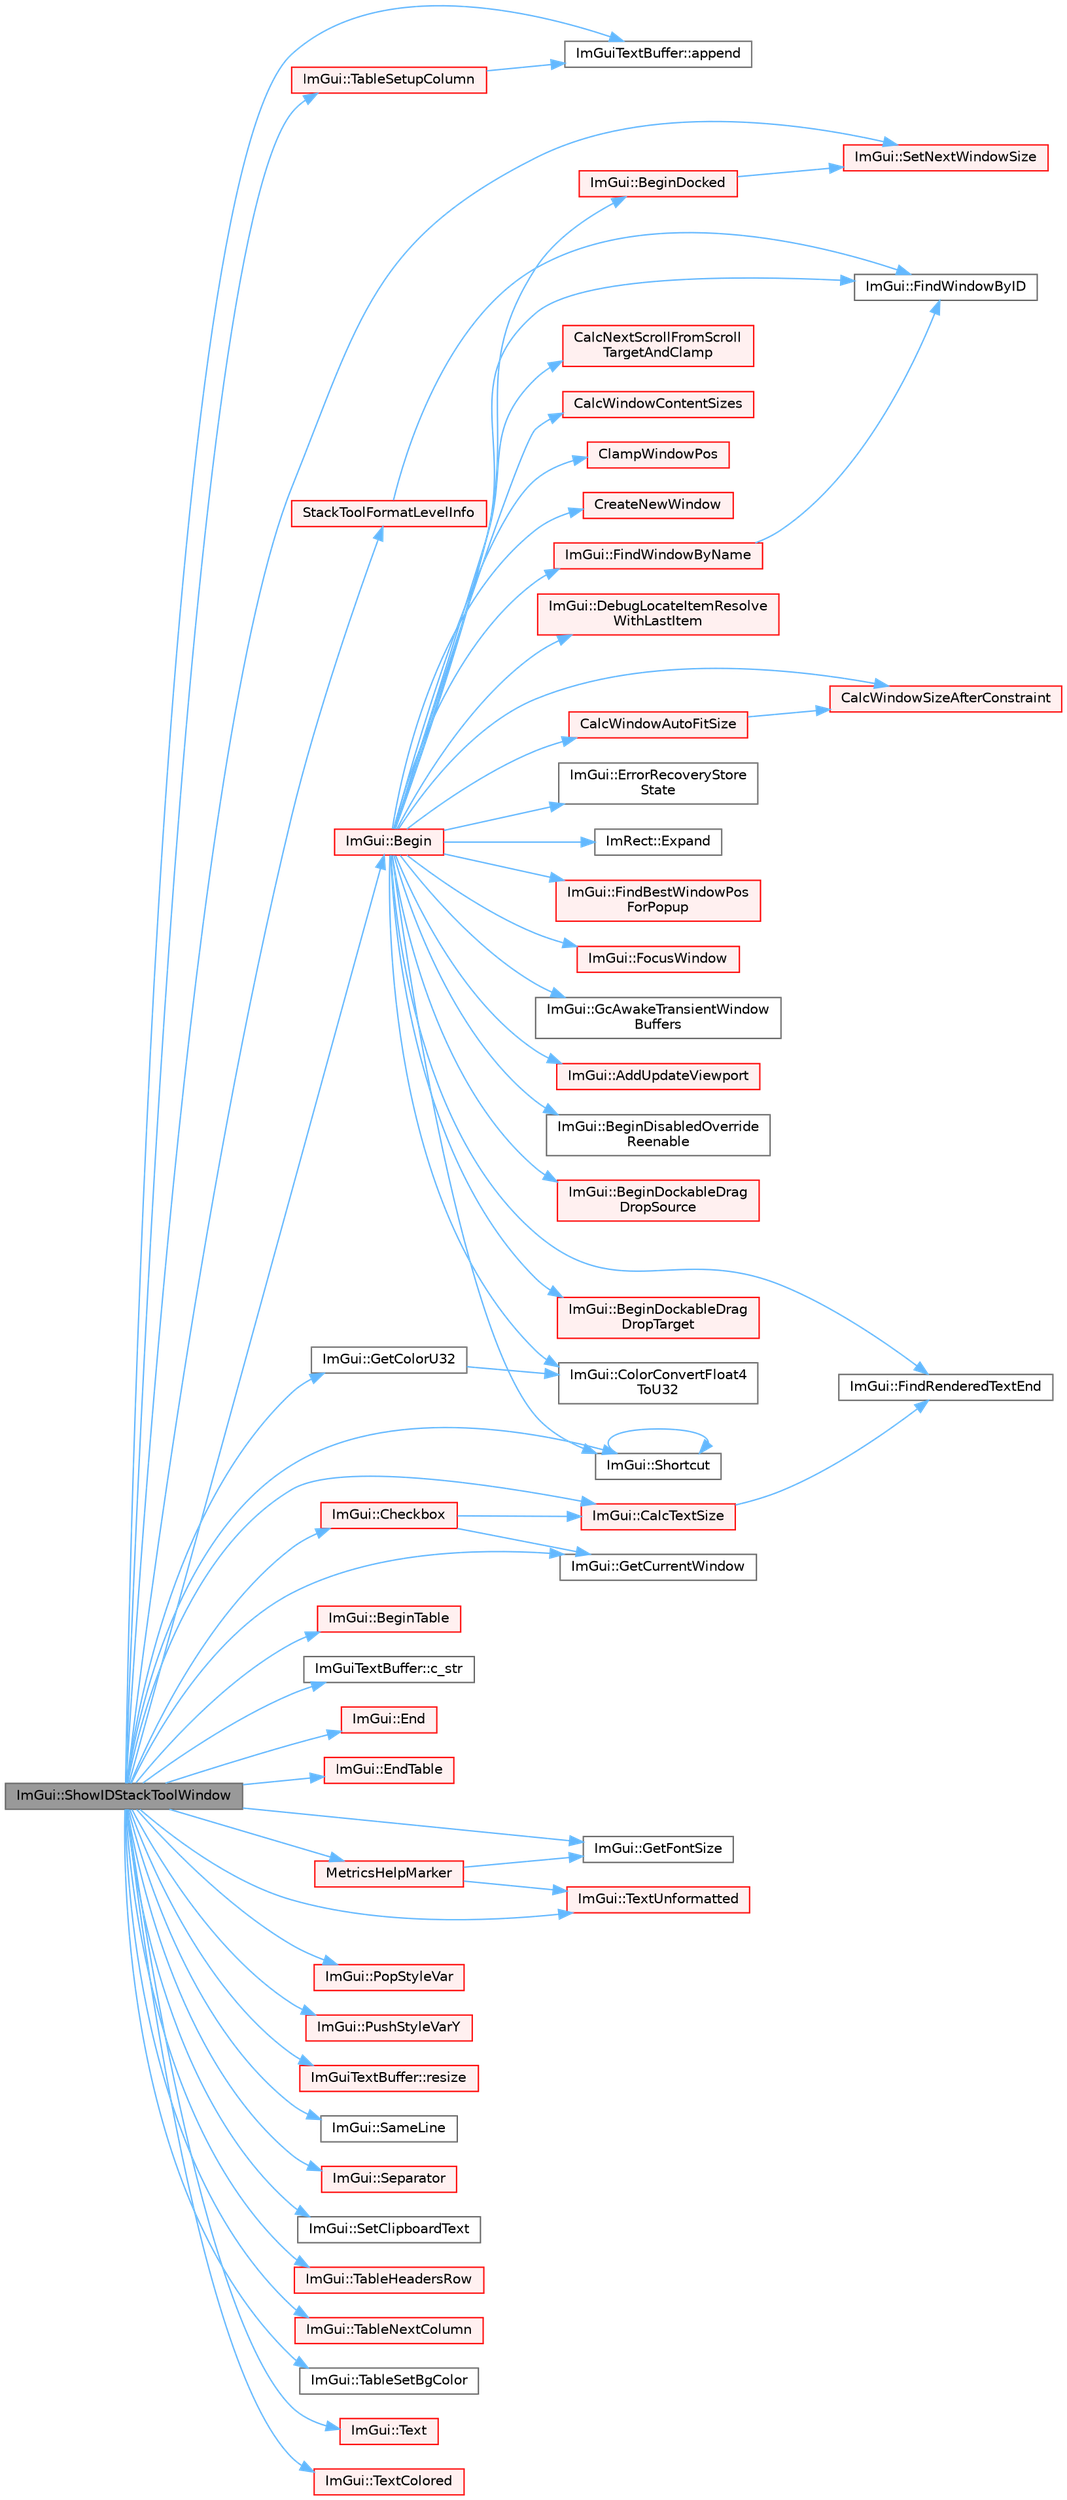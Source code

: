 digraph "ImGui::ShowIDStackToolWindow"
{
 // LATEX_PDF_SIZE
  bgcolor="transparent";
  edge [fontname=Helvetica,fontsize=10,labelfontname=Helvetica,labelfontsize=10];
  node [fontname=Helvetica,fontsize=10,shape=box,height=0.2,width=0.4];
  rankdir="LR";
  Node1 [id="Node000001",label="ImGui::ShowIDStackToolWindow",height=0.2,width=0.4,color="gray40", fillcolor="grey60", style="filled", fontcolor="black",tooltip=" "];
  Node1 -> Node2 [id="edge1_Node000001_Node000002",color="steelblue1",style="solid",tooltip=" "];
  Node2 [id="Node000002",label="ImGuiTextBuffer::append",height=0.2,width=0.4,color="grey40", fillcolor="white", style="filled",URL="$struct_im_gui_text_buffer.html#a9101840866a9e5408ea1e25a779a40dc",tooltip=" "];
  Node1 -> Node3 [id="edge2_Node000001_Node000003",color="steelblue1",style="solid",tooltip=" "];
  Node3 [id="Node000003",label="ImGui::Begin",height=0.2,width=0.4,color="red", fillcolor="#FFF0F0", style="filled",URL="$namespace_im_gui.html#a581e58db0bc930bafa4a5d23093a2b99",tooltip=" "];
  Node3 -> Node4 [id="edge3_Node000003_Node000004",color="steelblue1",style="solid",tooltip=" "];
  Node4 [id="Node000004",label="ImGui::AddUpdateViewport",height=0.2,width=0.4,color="red", fillcolor="#FFF0F0", style="filled",URL="$namespace_im_gui.html#ada58e5d3e2efc3cef60f213d771408d8",tooltip=" "];
  Node3 -> Node20 [id="edge4_Node000003_Node000020",color="steelblue1",style="solid",tooltip=" "];
  Node20 [id="Node000020",label="ImGui::BeginDisabledOverride\lReenable",height=0.2,width=0.4,color="grey40", fillcolor="white", style="filled",URL="$namespace_im_gui.html#a26b36756e219b7129f894e1c2feb17a8",tooltip=" "];
  Node3 -> Node21 [id="edge5_Node000003_Node000021",color="steelblue1",style="solid",tooltip=" "];
  Node21 [id="Node000021",label="ImGui::BeginDockableDrag\lDropSource",height=0.2,width=0.4,color="red", fillcolor="#FFF0F0", style="filled",URL="$namespace_im_gui.html#a7a435b1565d4884e42a5ee5667f21a1f",tooltip=" "];
  Node3 -> Node371 [id="edge6_Node000003_Node000371",color="steelblue1",style="solid",tooltip=" "];
  Node371 [id="Node000371",label="ImGui::BeginDockableDrag\lDropTarget",height=0.2,width=0.4,color="red", fillcolor="#FFF0F0", style="filled",URL="$namespace_im_gui.html#a1725ff3becdb963b97c16d69d4c9f308",tooltip=" "];
  Node3 -> Node415 [id="edge7_Node000003_Node000415",color="steelblue1",style="solid",tooltip=" "];
  Node415 [id="Node000415",label="ImGui::BeginDocked",height=0.2,width=0.4,color="red", fillcolor="#FFF0F0", style="filled",URL="$namespace_im_gui.html#a627bb85e7c0ab597360f63719bfb1e55",tooltip=" "];
  Node415 -> Node460 [id="edge8_Node000415_Node000460",color="steelblue1",style="solid",tooltip=" "];
  Node460 [id="Node000460",label="ImGui::SetNextWindowSize",height=0.2,width=0.4,color="red", fillcolor="#FFF0F0", style="filled",URL="$namespace_im_gui.html#ab33717bb71ef5e393ae18656fc6b229d",tooltip=" "];
  Node3 -> Node263 [id="edge9_Node000003_Node000263",color="steelblue1",style="solid",tooltip=" "];
  Node263 [id="Node000263",label="CalcNextScrollFromScroll\lTargetAndClamp",height=0.2,width=0.4,color="red", fillcolor="#FFF0F0", style="filled",URL="$imgui_8cpp.html#a07abb80a54115cb5cf9da03351e29533",tooltip=" "];
  Node3 -> Node239 [id="edge10_Node000003_Node000239",color="steelblue1",style="solid",tooltip=" "];
  Node239 [id="Node000239",label="CalcWindowAutoFitSize",height=0.2,width=0.4,color="red", fillcolor="#FFF0F0", style="filled",URL="$imgui_8cpp.html#acbe6338daf87dc6ab636f02f1367eb41",tooltip=" "];
  Node239 -> Node242 [id="edge11_Node000239_Node000242",color="steelblue1",style="solid",tooltip=" "];
  Node242 [id="Node000242",label="CalcWindowSizeAfterConstraint",height=0.2,width=0.4,color="red", fillcolor="#FFF0F0", style="filled",URL="$imgui_8cpp.html#a0c4618a6985c33c4936f1d9f1c7b26b4",tooltip=" "];
  Node3 -> Node244 [id="edge12_Node000003_Node000244",color="steelblue1",style="solid",tooltip=" "];
  Node244 [id="Node000244",label="CalcWindowContentSizes",height=0.2,width=0.4,color="red", fillcolor="#FFF0F0", style="filled",URL="$imgui_8cpp.html#a6eddef51b4880a9f1dca88837f71fc6e",tooltip=" "];
  Node3 -> Node242 [id="edge13_Node000003_Node000242",color="steelblue1",style="solid",tooltip=" "];
  Node3 -> Node461 [id="edge14_Node000003_Node000461",color="steelblue1",style="solid",tooltip=" "];
  Node461 [id="Node000461",label="ClampWindowPos",height=0.2,width=0.4,color="red", fillcolor="#FFF0F0", style="filled",URL="$imgui_8cpp.html#a27b88f27774c413d5578ab6a3f989872",tooltip=" "];
  Node3 -> Node90 [id="edge15_Node000003_Node000090",color="steelblue1",style="solid",tooltip=" "];
  Node90 [id="Node000090",label="ImGui::ColorConvertFloat4\lToU32",height=0.2,width=0.4,color="grey40", fillcolor="white", style="filled",URL="$namespace_im_gui.html#abe2691de0b1a71c774ab24cc91564a94",tooltip=" "];
  Node3 -> Node462 [id="edge16_Node000003_Node000462",color="steelblue1",style="solid",tooltip=" "];
  Node462 [id="Node000462",label="CreateNewWindow",height=0.2,width=0.4,color="red", fillcolor="#FFF0F0", style="filled",URL="$imgui_8cpp.html#a3c92847eb67e7138e6f9af0ee66d3b33",tooltip=" "];
  Node3 -> Node112 [id="edge17_Node000003_Node000112",color="steelblue1",style="solid",tooltip=" "];
  Node112 [id="Node000112",label="ImGui::DebugLocateItemResolve\lWithLastItem",height=0.2,width=0.4,color="red", fillcolor="#FFF0F0", style="filled",URL="$namespace_im_gui.html#ae8ab0d7dfc90af8e82db3ed9e7829219",tooltip=" "];
  Node3 -> Node468 [id="edge18_Node000003_Node000468",color="steelblue1",style="solid",tooltip=" "];
  Node468 [id="Node000468",label="ImGui::ErrorRecoveryStore\lState",height=0.2,width=0.4,color="grey40", fillcolor="white", style="filled",URL="$namespace_im_gui.html#ac961d81019f580ffaec6b8857635a348",tooltip=" "];
  Node3 -> Node193 [id="edge19_Node000003_Node000193",color="steelblue1",style="solid",tooltip=" "];
  Node193 [id="Node000193",label="ImRect::Expand",height=0.2,width=0.4,color="grey40", fillcolor="white", style="filled",URL="$struct_im_rect.html#af33a7424c3341d08acd69da30c27c753",tooltip=" "];
  Node3 -> Node469 [id="edge20_Node000003_Node000469",color="steelblue1",style="solid",tooltip=" "];
  Node469 [id="Node000469",label="ImGui::FindBestWindowPos\lForPopup",height=0.2,width=0.4,color="red", fillcolor="#FFF0F0", style="filled",URL="$namespace_im_gui.html#a310ff87cbe678e2c632bf1f5577a7fbd",tooltip=" "];
  Node3 -> Node148 [id="edge21_Node000003_Node000148",color="steelblue1",style="solid",tooltip=" "];
  Node148 [id="Node000148",label="ImGui::FindRenderedTextEnd",height=0.2,width=0.4,color="grey40", fillcolor="white", style="filled",URL="$namespace_im_gui.html#a7671e1dbc803a31b06081b52a771d83f",tooltip=" "];
  Node3 -> Node248 [id="edge22_Node000003_Node000248",color="steelblue1",style="solid",tooltip=" "];
  Node248 [id="Node000248",label="ImGui::FindWindowByID",height=0.2,width=0.4,color="grey40", fillcolor="white", style="filled",URL="$namespace_im_gui.html#a82204d8800dc3a072ddbcbd2aecc48ac",tooltip=" "];
  Node3 -> Node247 [id="edge23_Node000003_Node000247",color="steelblue1",style="solid",tooltip=" "];
  Node247 [id="Node000247",label="ImGui::FindWindowByName",height=0.2,width=0.4,color="red", fillcolor="#FFF0F0", style="filled",URL="$namespace_im_gui.html#abca25f22c02e73d5eb2e9c72c4557813",tooltip=" "];
  Node247 -> Node248 [id="edge24_Node000247_Node000248",color="steelblue1",style="solid",tooltip=" "];
  Node3 -> Node32 [id="edge25_Node000003_Node000032",color="steelblue1",style="solid",tooltip=" "];
  Node32 [id="Node000032",label="ImGui::FocusWindow",height=0.2,width=0.4,color="red", fillcolor="#FFF0F0", style="filled",URL="$namespace_im_gui.html#a27aa6f2f3aa11778c6d023b1b223f262",tooltip=" "];
  Node3 -> Node470 [id="edge26_Node000003_Node000470",color="steelblue1",style="solid",tooltip=" "];
  Node470 [id="Node000470",label="ImGui::GcAwakeTransientWindow\lBuffers",height=0.2,width=0.4,color="grey40", fillcolor="white", style="filled",URL="$namespace_im_gui.html#ad70feca33961fb47a8074074a8da2f80",tooltip=" "];
  Node3 -> Node128 [id="edge27_Node000003_Node000128",color="steelblue1",style="solid",tooltip=" "];
  Node128 [id="Node000128",label="ImGui::Shortcut",height=0.2,width=0.4,color="grey40", fillcolor="white", style="filled",URL="$namespace_im_gui.html#a5a7ca2346e4eb2dfe08a396349df7995",tooltip=" "];
  Node128 -> Node128 [id="edge28_Node000128_Node000128",color="steelblue1",style="solid",tooltip=" "];
  Node1 -> Node516 [id="edge29_Node000001_Node000516",color="steelblue1",style="solid",tooltip=" "];
  Node516 [id="Node000516",label="ImGui::BeginTable",height=0.2,width=0.4,color="red", fillcolor="#FFF0F0", style="filled",URL="$namespace_im_gui.html#a7ab019bafef9850ab97375a6b52670d3",tooltip=" "];
  Node1 -> Node548 [id="edge30_Node000001_Node000548",color="steelblue1",style="solid",tooltip=" "];
  Node548 [id="Node000548",label="ImGuiTextBuffer::c_str",height=0.2,width=0.4,color="grey40", fillcolor="white", style="filled",URL="$struct_im_gui_text_buffer.html#ac78a076eb21b9c4ec532eb5109c84a64",tooltip=" "];
  Node1 -> Node141 [id="edge31_Node000001_Node000141",color="steelblue1",style="solid",tooltip=" "];
  Node141 [id="Node000141",label="ImGui::CalcTextSize",height=0.2,width=0.4,color="red", fillcolor="#FFF0F0", style="filled",URL="$namespace_im_gui.html#a848b9db6cc4a186751c0ecebcaadc33b",tooltip=" "];
  Node141 -> Node148 [id="edge32_Node000141_Node000148",color="steelblue1",style="solid",tooltip=" "];
  Node1 -> Node549 [id="edge33_Node000001_Node000549",color="steelblue1",style="solid",tooltip=" "];
  Node549 [id="Node000549",label="ImGui::Checkbox",height=0.2,width=0.4,color="red", fillcolor="#FFF0F0", style="filled",URL="$namespace_im_gui.html#a57d73c1d0ef807fef734d91024092027",tooltip=" "];
  Node549 -> Node141 [id="edge34_Node000549_Node000141",color="steelblue1",style="solid",tooltip=" "];
  Node549 -> Node88 [id="edge35_Node000549_Node000088",color="steelblue1",style="solid",tooltip=" "];
  Node88 [id="Node000088",label="ImGui::GetCurrentWindow",height=0.2,width=0.4,color="grey40", fillcolor="white", style="filled",URL="$namespace_im_gui.html#ac452417b5004ca16a814a72cff153526",tooltip=" "];
  Node1 -> Node85 [id="edge36_Node000001_Node000085",color="steelblue1",style="solid",tooltip=" "];
  Node85 [id="Node000085",label="ImGui::End",height=0.2,width=0.4,color="red", fillcolor="#FFF0F0", style="filled",URL="$namespace_im_gui.html#a5479d93794a004c67ceb6d13f37c8254",tooltip=" "];
  Node1 -> Node297 [id="edge37_Node000001_Node000297",color="steelblue1",style="solid",tooltip=" "];
  Node297 [id="Node000297",label="ImGui::EndTable",height=0.2,width=0.4,color="red", fillcolor="#FFF0F0", style="filled",URL="$namespace_im_gui.html#a9c70aaa6464c2e51e6f3342da133ada1",tooltip=" "];
  Node1 -> Node89 [id="edge38_Node000001_Node000089",color="steelblue1",style="solid",tooltip=" "];
  Node89 [id="Node000089",label="ImGui::GetColorU32",height=0.2,width=0.4,color="grey40", fillcolor="white", style="filled",URL="$namespace_im_gui.html#a0de2d9bd347d9866511eb8d014e62556",tooltip=" "];
  Node89 -> Node90 [id="edge39_Node000089_Node000090",color="steelblue1",style="solid",tooltip=" "];
  Node1 -> Node88 [id="edge40_Node000001_Node000088",color="steelblue1",style="solid",tooltip=" "];
  Node1 -> Node550 [id="edge41_Node000001_Node000550",color="steelblue1",style="solid",tooltip=" "];
  Node550 [id="Node000550",label="ImGui::GetFontSize",height=0.2,width=0.4,color="grey40", fillcolor="white", style="filled",URL="$namespace_im_gui.html#ac592ae8e0aa4a1a06502ec7872bc8da8",tooltip=" "];
  Node1 -> Node551 [id="edge42_Node000001_Node000551",color="steelblue1",style="solid",tooltip=" "];
  Node551 [id="Node000551",label="MetricsHelpMarker",height=0.2,width=0.4,color="red", fillcolor="#FFF0F0", style="filled",URL="$imgui_8cpp.html#aa02564f7a526e53bfe3c4062acd6f0f2",tooltip=" "];
  Node551 -> Node550 [id="edge43_Node000551_Node000550",color="steelblue1",style="solid",tooltip=" "];
  Node551 -> Node556 [id="edge44_Node000551_Node000556",color="steelblue1",style="solid",tooltip=" "];
  Node556 [id="Node000556",label="ImGui::TextUnformatted",height=0.2,width=0.4,color="red", fillcolor="#FFF0F0", style="filled",URL="$namespace_im_gui.html#a96a5f42789ecc419b2ae8af7b2acc28e",tooltip=" "];
  Node1 -> Node252 [id="edge45_Node000001_Node000252",color="steelblue1",style="solid",tooltip=" "];
  Node252 [id="Node000252",label="ImGui::PopStyleVar",height=0.2,width=0.4,color="red", fillcolor="#FFF0F0", style="filled",URL="$namespace_im_gui.html#a14116e57d81e326adef2a702e65781d4",tooltip=" "];
  Node1 -> Node561 [id="edge46_Node000001_Node000561",color="steelblue1",style="solid",tooltip=" "];
  Node561 [id="Node000561",label="ImGui::PushStyleVarY",height=0.2,width=0.4,color="red", fillcolor="#FFF0F0", style="filled",URL="$namespace_im_gui.html#a0085e55737477dccb318201f0f737678",tooltip=" "];
  Node1 -> Node562 [id="edge47_Node000001_Node000562",color="steelblue1",style="solid",tooltip=" "];
  Node562 [id="Node000562",label="ImGuiTextBuffer::resize",height=0.2,width=0.4,color="red", fillcolor="#FFF0F0", style="filled",URL="$struct_im_gui_text_buffer.html#a0fc40be148c1238cc11c15fb4e7bdbc2",tooltip=" "];
  Node1 -> Node173 [id="edge48_Node000001_Node000173",color="steelblue1",style="solid",tooltip=" "];
  Node173 [id="Node000173",label="ImGui::SameLine",height=0.2,width=0.4,color="grey40", fillcolor="white", style="filled",URL="$namespace_im_gui.html#addd433eb3aae59119e341e80db474f66",tooltip=" "];
  Node1 -> Node335 [id="edge49_Node000001_Node000335",color="steelblue1",style="solid",tooltip=" "];
  Node335 [id="Node000335",label="ImGui::Separator",height=0.2,width=0.4,color="red", fillcolor="#FFF0F0", style="filled",URL="$namespace_im_gui.html#a191123597a5084d003c8beac7eeb029e",tooltip=" "];
  Node1 -> Node361 [id="edge50_Node000001_Node000361",color="steelblue1",style="solid",tooltip=" "];
  Node361 [id="Node000361",label="ImGui::SetClipboardText",height=0.2,width=0.4,color="grey40", fillcolor="white", style="filled",URL="$namespace_im_gui.html#aa4824a1b351c063b4aff9b9f4fb5fd4d",tooltip=" "];
  Node1 -> Node460 [id="edge51_Node000001_Node000460",color="steelblue1",style="solid",tooltip=" "];
  Node1 -> Node128 [id="edge52_Node000001_Node000128",color="steelblue1",style="solid",tooltip=" "];
  Node1 -> Node564 [id="edge53_Node000001_Node000564",color="steelblue1",style="solid",tooltip=" "];
  Node564 [id="Node000564",label="StackToolFormatLevelInfo",height=0.2,width=0.4,color="red", fillcolor="#FFF0F0", style="filled",URL="$imgui_8cpp.html#a24d227c90dce43dcbee734af96dd6fb1",tooltip=" "];
  Node564 -> Node248 [id="edge54_Node000564_Node000248",color="steelblue1",style="solid",tooltip=" "];
  Node1 -> Node565 [id="edge55_Node000001_Node000565",color="steelblue1",style="solid",tooltip=" "];
  Node565 [id="Node000565",label="ImGui::TableHeadersRow",height=0.2,width=0.4,color="red", fillcolor="#FFF0F0", style="filled",URL="$namespace_im_gui.html#a0c16791f4620e8db38511553d5d63335",tooltip=" "];
  Node1 -> Node580 [id="edge56_Node000001_Node000580",color="steelblue1",style="solid",tooltip=" "];
  Node580 [id="Node000580",label="ImGui::TableNextColumn",height=0.2,width=0.4,color="red", fillcolor="#FFF0F0", style="filled",URL="$namespace_im_gui.html#ac9925e8335f55449b1be988829e37ba5",tooltip=" "];
  Node1 -> Node575 [id="edge57_Node000001_Node000575",color="steelblue1",style="solid",tooltip=" "];
  Node575 [id="Node000575",label="ImGui::TableSetBgColor",height=0.2,width=0.4,color="grey40", fillcolor="white", style="filled",URL="$namespace_im_gui.html#ae8fa85b0cea3c12f73d9432cab64d50a",tooltip=" "];
  Node1 -> Node581 [id="edge58_Node000001_Node000581",color="steelblue1",style="solid",tooltip=" "];
  Node581 [id="Node000581",label="ImGui::TableSetupColumn",height=0.2,width=0.4,color="red", fillcolor="#FFF0F0", style="filled",URL="$namespace_im_gui.html#a4ac0fd352082b1aa9a2a5a1dedcf5b89",tooltip=" "];
  Node581 -> Node2 [id="edge59_Node000581_Node000002",color="steelblue1",style="solid",tooltip=" "];
  Node1 -> Node582 [id="edge60_Node000001_Node000582",color="steelblue1",style="solid",tooltip=" "];
  Node582 [id="Node000582",label="ImGui::Text",height=0.2,width=0.4,color="red", fillcolor="#FFF0F0", style="filled",URL="$namespace_im_gui.html#a9e7b83611fe441d54fad2effb4bf4965",tooltip=" "];
  Node1 -> Node583 [id="edge61_Node000001_Node000583",color="steelblue1",style="solid",tooltip=" "];
  Node583 [id="Node000583",label="ImGui::TextColored",height=0.2,width=0.4,color="red", fillcolor="#FFF0F0", style="filled",URL="$namespace_im_gui.html#a36ab8fcad68b26863d6e910755de04c2",tooltip=" "];
  Node1 -> Node556 [id="edge62_Node000001_Node000556",color="steelblue1",style="solid",tooltip=" "];
}
